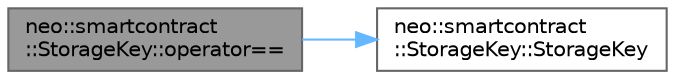 digraph "neo::smartcontract::StorageKey::operator=="
{
 // LATEX_PDF_SIZE
  bgcolor="transparent";
  edge [fontname=Helvetica,fontsize=10,labelfontname=Helvetica,labelfontsize=10];
  node [fontname=Helvetica,fontsize=10,shape=box,height=0.2,width=0.4];
  rankdir="LR";
  Node1 [id="Node000001",label="neo::smartcontract\l::StorageKey::operator==",height=0.2,width=0.4,color="gray40", fillcolor="grey60", style="filled", fontcolor="black",tooltip=" "];
  Node1 -> Node2 [id="edge2_Node000001_Node000002",color="steelblue1",style="solid",tooltip=" "];
  Node2 [id="Node000002",label="neo::smartcontract\l::StorageKey::StorageKey",height=0.2,width=0.4,color="grey40", fillcolor="white", style="filled",URL="$classneo_1_1smartcontract_1_1_storage_key.html#a00e2ce4949e4c3d635c6df37baa2495f",tooltip="Default constructor."];
}
